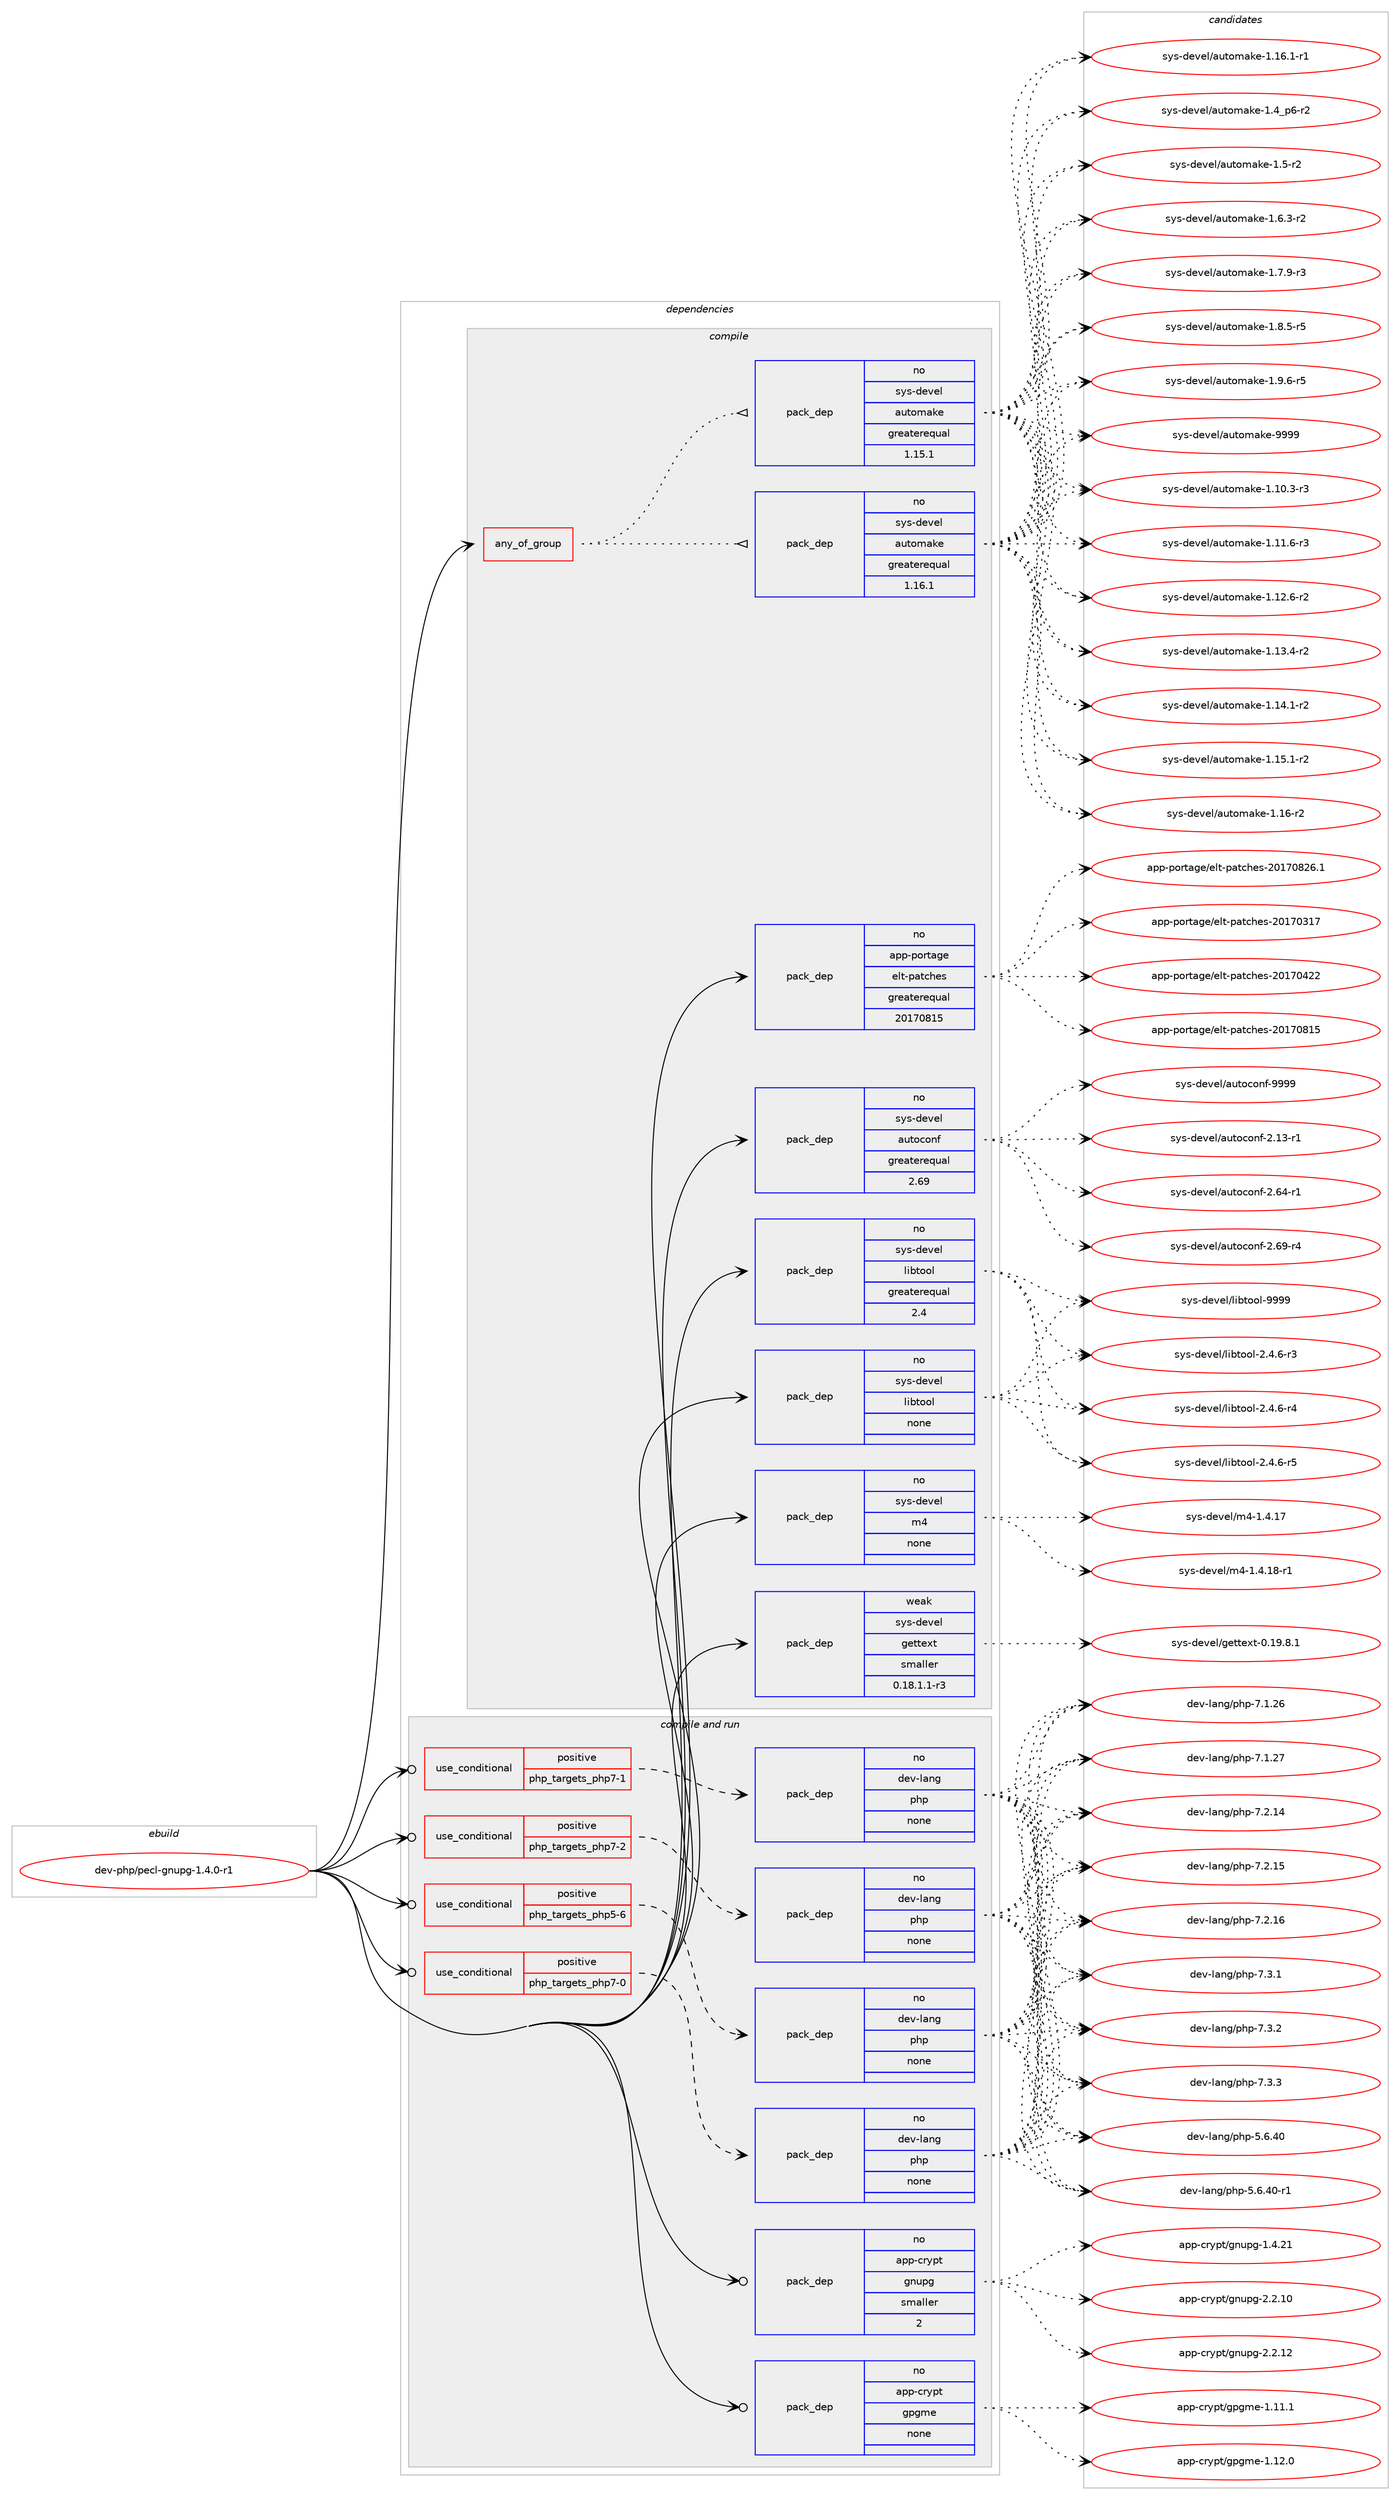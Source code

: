 digraph prolog {

# *************
# Graph options
# *************

newrank=true;
concentrate=true;
compound=true;
graph [rankdir=LR,fontname=Helvetica,fontsize=10,ranksep=1.5];#, ranksep=2.5, nodesep=0.2];
edge  [arrowhead=vee];
node  [fontname=Helvetica,fontsize=10];

# **********
# The ebuild
# **********

subgraph cluster_leftcol {
color=gray;
rank=same;
label=<<i>ebuild</i>>;
id [label="dev-php/pecl-gnupg-1.4.0-r1", color=red, width=4, href="../dev-php/pecl-gnupg-1.4.0-r1.svg"];
}

# ****************
# The dependencies
# ****************

subgraph cluster_midcol {
color=gray;
label=<<i>dependencies</i>>;
subgraph cluster_compile {
fillcolor="#eeeeee";
style=filled;
label=<<i>compile</i>>;
subgraph any22549 {
dependency1393743 [label=<<TABLE BORDER="0" CELLBORDER="1" CELLSPACING="0" CELLPADDING="4"><TR><TD CELLPADDING="10">any_of_group</TD></TR></TABLE>>, shape=none, color=red];subgraph pack1001124 {
dependency1393744 [label=<<TABLE BORDER="0" CELLBORDER="1" CELLSPACING="0" CELLPADDING="4" WIDTH="220"><TR><TD ROWSPAN="6" CELLPADDING="30">pack_dep</TD></TR><TR><TD WIDTH="110">no</TD></TR><TR><TD>sys-devel</TD></TR><TR><TD>automake</TD></TR><TR><TD>greaterequal</TD></TR><TR><TD>1.16.1</TD></TR></TABLE>>, shape=none, color=blue];
}
dependency1393743:e -> dependency1393744:w [weight=20,style="dotted",arrowhead="oinv"];
subgraph pack1001125 {
dependency1393745 [label=<<TABLE BORDER="0" CELLBORDER="1" CELLSPACING="0" CELLPADDING="4" WIDTH="220"><TR><TD ROWSPAN="6" CELLPADDING="30">pack_dep</TD></TR><TR><TD WIDTH="110">no</TD></TR><TR><TD>sys-devel</TD></TR><TR><TD>automake</TD></TR><TR><TD>greaterequal</TD></TR><TR><TD>1.15.1</TD></TR></TABLE>>, shape=none, color=blue];
}
dependency1393743:e -> dependency1393745:w [weight=20,style="dotted",arrowhead="oinv"];
}
id:e -> dependency1393743:w [weight=20,style="solid",arrowhead="vee"];
subgraph pack1001126 {
dependency1393746 [label=<<TABLE BORDER="0" CELLBORDER="1" CELLSPACING="0" CELLPADDING="4" WIDTH="220"><TR><TD ROWSPAN="6" CELLPADDING="30">pack_dep</TD></TR><TR><TD WIDTH="110">no</TD></TR><TR><TD>app-portage</TD></TR><TR><TD>elt-patches</TD></TR><TR><TD>greaterequal</TD></TR><TR><TD>20170815</TD></TR></TABLE>>, shape=none, color=blue];
}
id:e -> dependency1393746:w [weight=20,style="solid",arrowhead="vee"];
subgraph pack1001127 {
dependency1393747 [label=<<TABLE BORDER="0" CELLBORDER="1" CELLSPACING="0" CELLPADDING="4" WIDTH="220"><TR><TD ROWSPAN="6" CELLPADDING="30">pack_dep</TD></TR><TR><TD WIDTH="110">no</TD></TR><TR><TD>sys-devel</TD></TR><TR><TD>autoconf</TD></TR><TR><TD>greaterequal</TD></TR><TR><TD>2.69</TD></TR></TABLE>>, shape=none, color=blue];
}
id:e -> dependency1393747:w [weight=20,style="solid",arrowhead="vee"];
subgraph pack1001128 {
dependency1393748 [label=<<TABLE BORDER="0" CELLBORDER="1" CELLSPACING="0" CELLPADDING="4" WIDTH="220"><TR><TD ROWSPAN="6" CELLPADDING="30">pack_dep</TD></TR><TR><TD WIDTH="110">no</TD></TR><TR><TD>sys-devel</TD></TR><TR><TD>libtool</TD></TR><TR><TD>greaterequal</TD></TR><TR><TD>2.4</TD></TR></TABLE>>, shape=none, color=blue];
}
id:e -> dependency1393748:w [weight=20,style="solid",arrowhead="vee"];
subgraph pack1001129 {
dependency1393749 [label=<<TABLE BORDER="0" CELLBORDER="1" CELLSPACING="0" CELLPADDING="4" WIDTH="220"><TR><TD ROWSPAN="6" CELLPADDING="30">pack_dep</TD></TR><TR><TD WIDTH="110">no</TD></TR><TR><TD>sys-devel</TD></TR><TR><TD>libtool</TD></TR><TR><TD>none</TD></TR><TR><TD></TD></TR></TABLE>>, shape=none, color=blue];
}
id:e -> dependency1393749:w [weight=20,style="solid",arrowhead="vee"];
subgraph pack1001130 {
dependency1393750 [label=<<TABLE BORDER="0" CELLBORDER="1" CELLSPACING="0" CELLPADDING="4" WIDTH="220"><TR><TD ROWSPAN="6" CELLPADDING="30">pack_dep</TD></TR><TR><TD WIDTH="110">no</TD></TR><TR><TD>sys-devel</TD></TR><TR><TD>m4</TD></TR><TR><TD>none</TD></TR><TR><TD></TD></TR></TABLE>>, shape=none, color=blue];
}
id:e -> dependency1393750:w [weight=20,style="solid",arrowhead="vee"];
subgraph pack1001131 {
dependency1393751 [label=<<TABLE BORDER="0" CELLBORDER="1" CELLSPACING="0" CELLPADDING="4" WIDTH="220"><TR><TD ROWSPAN="6" CELLPADDING="30">pack_dep</TD></TR><TR><TD WIDTH="110">weak</TD></TR><TR><TD>sys-devel</TD></TR><TR><TD>gettext</TD></TR><TR><TD>smaller</TD></TR><TR><TD>0.18.1.1-r3</TD></TR></TABLE>>, shape=none, color=blue];
}
id:e -> dependency1393751:w [weight=20,style="solid",arrowhead="vee"];
}
subgraph cluster_compileandrun {
fillcolor="#eeeeee";
style=filled;
label=<<i>compile and run</i>>;
subgraph cond369505 {
dependency1393752 [label=<<TABLE BORDER="0" CELLBORDER="1" CELLSPACING="0" CELLPADDING="4"><TR><TD ROWSPAN="3" CELLPADDING="10">use_conditional</TD></TR><TR><TD>positive</TD></TR><TR><TD>php_targets_php5-6</TD></TR></TABLE>>, shape=none, color=red];
subgraph pack1001132 {
dependency1393753 [label=<<TABLE BORDER="0" CELLBORDER="1" CELLSPACING="0" CELLPADDING="4" WIDTH="220"><TR><TD ROWSPAN="6" CELLPADDING="30">pack_dep</TD></TR><TR><TD WIDTH="110">no</TD></TR><TR><TD>dev-lang</TD></TR><TR><TD>php</TD></TR><TR><TD>none</TD></TR><TR><TD></TD></TR></TABLE>>, shape=none, color=blue];
}
dependency1393752:e -> dependency1393753:w [weight=20,style="dashed",arrowhead="vee"];
}
id:e -> dependency1393752:w [weight=20,style="solid",arrowhead="odotvee"];
subgraph cond369506 {
dependency1393754 [label=<<TABLE BORDER="0" CELLBORDER="1" CELLSPACING="0" CELLPADDING="4"><TR><TD ROWSPAN="3" CELLPADDING="10">use_conditional</TD></TR><TR><TD>positive</TD></TR><TR><TD>php_targets_php7-0</TD></TR></TABLE>>, shape=none, color=red];
subgraph pack1001133 {
dependency1393755 [label=<<TABLE BORDER="0" CELLBORDER="1" CELLSPACING="0" CELLPADDING="4" WIDTH="220"><TR><TD ROWSPAN="6" CELLPADDING="30">pack_dep</TD></TR><TR><TD WIDTH="110">no</TD></TR><TR><TD>dev-lang</TD></TR><TR><TD>php</TD></TR><TR><TD>none</TD></TR><TR><TD></TD></TR></TABLE>>, shape=none, color=blue];
}
dependency1393754:e -> dependency1393755:w [weight=20,style="dashed",arrowhead="vee"];
}
id:e -> dependency1393754:w [weight=20,style="solid",arrowhead="odotvee"];
subgraph cond369507 {
dependency1393756 [label=<<TABLE BORDER="0" CELLBORDER="1" CELLSPACING="0" CELLPADDING="4"><TR><TD ROWSPAN="3" CELLPADDING="10">use_conditional</TD></TR><TR><TD>positive</TD></TR><TR><TD>php_targets_php7-1</TD></TR></TABLE>>, shape=none, color=red];
subgraph pack1001134 {
dependency1393757 [label=<<TABLE BORDER="0" CELLBORDER="1" CELLSPACING="0" CELLPADDING="4" WIDTH="220"><TR><TD ROWSPAN="6" CELLPADDING="30">pack_dep</TD></TR><TR><TD WIDTH="110">no</TD></TR><TR><TD>dev-lang</TD></TR><TR><TD>php</TD></TR><TR><TD>none</TD></TR><TR><TD></TD></TR></TABLE>>, shape=none, color=blue];
}
dependency1393756:e -> dependency1393757:w [weight=20,style="dashed",arrowhead="vee"];
}
id:e -> dependency1393756:w [weight=20,style="solid",arrowhead="odotvee"];
subgraph cond369508 {
dependency1393758 [label=<<TABLE BORDER="0" CELLBORDER="1" CELLSPACING="0" CELLPADDING="4"><TR><TD ROWSPAN="3" CELLPADDING="10">use_conditional</TD></TR><TR><TD>positive</TD></TR><TR><TD>php_targets_php7-2</TD></TR></TABLE>>, shape=none, color=red];
subgraph pack1001135 {
dependency1393759 [label=<<TABLE BORDER="0" CELLBORDER="1" CELLSPACING="0" CELLPADDING="4" WIDTH="220"><TR><TD ROWSPAN="6" CELLPADDING="30">pack_dep</TD></TR><TR><TD WIDTH="110">no</TD></TR><TR><TD>dev-lang</TD></TR><TR><TD>php</TD></TR><TR><TD>none</TD></TR><TR><TD></TD></TR></TABLE>>, shape=none, color=blue];
}
dependency1393758:e -> dependency1393759:w [weight=20,style="dashed",arrowhead="vee"];
}
id:e -> dependency1393758:w [weight=20,style="solid",arrowhead="odotvee"];
subgraph pack1001136 {
dependency1393760 [label=<<TABLE BORDER="0" CELLBORDER="1" CELLSPACING="0" CELLPADDING="4" WIDTH="220"><TR><TD ROWSPAN="6" CELLPADDING="30">pack_dep</TD></TR><TR><TD WIDTH="110">no</TD></TR><TR><TD>app-crypt</TD></TR><TR><TD>gnupg</TD></TR><TR><TD>smaller</TD></TR><TR><TD>2</TD></TR></TABLE>>, shape=none, color=blue];
}
id:e -> dependency1393760:w [weight=20,style="solid",arrowhead="odotvee"];
subgraph pack1001137 {
dependency1393761 [label=<<TABLE BORDER="0" CELLBORDER="1" CELLSPACING="0" CELLPADDING="4" WIDTH="220"><TR><TD ROWSPAN="6" CELLPADDING="30">pack_dep</TD></TR><TR><TD WIDTH="110">no</TD></TR><TR><TD>app-crypt</TD></TR><TR><TD>gpgme</TD></TR><TR><TD>none</TD></TR><TR><TD></TD></TR></TABLE>>, shape=none, color=blue];
}
id:e -> dependency1393761:w [weight=20,style="solid",arrowhead="odotvee"];
}
subgraph cluster_run {
fillcolor="#eeeeee";
style=filled;
label=<<i>run</i>>;
}
}

# **************
# The candidates
# **************

subgraph cluster_choices {
rank=same;
color=gray;
label=<<i>candidates</i>>;

subgraph choice1001124 {
color=black;
nodesep=1;
choice11512111545100101118101108479711711611110997107101454946494846514511451 [label="sys-devel/automake-1.10.3-r3", color=red, width=4,href="../sys-devel/automake-1.10.3-r3.svg"];
choice11512111545100101118101108479711711611110997107101454946494946544511451 [label="sys-devel/automake-1.11.6-r3", color=red, width=4,href="../sys-devel/automake-1.11.6-r3.svg"];
choice11512111545100101118101108479711711611110997107101454946495046544511450 [label="sys-devel/automake-1.12.6-r2", color=red, width=4,href="../sys-devel/automake-1.12.6-r2.svg"];
choice11512111545100101118101108479711711611110997107101454946495146524511450 [label="sys-devel/automake-1.13.4-r2", color=red, width=4,href="../sys-devel/automake-1.13.4-r2.svg"];
choice11512111545100101118101108479711711611110997107101454946495246494511450 [label="sys-devel/automake-1.14.1-r2", color=red, width=4,href="../sys-devel/automake-1.14.1-r2.svg"];
choice11512111545100101118101108479711711611110997107101454946495346494511450 [label="sys-devel/automake-1.15.1-r2", color=red, width=4,href="../sys-devel/automake-1.15.1-r2.svg"];
choice1151211154510010111810110847971171161111099710710145494649544511450 [label="sys-devel/automake-1.16-r2", color=red, width=4,href="../sys-devel/automake-1.16-r2.svg"];
choice11512111545100101118101108479711711611110997107101454946495446494511449 [label="sys-devel/automake-1.16.1-r1", color=red, width=4,href="../sys-devel/automake-1.16.1-r1.svg"];
choice115121115451001011181011084797117116111109971071014549465295112544511450 [label="sys-devel/automake-1.4_p6-r2", color=red, width=4,href="../sys-devel/automake-1.4_p6-r2.svg"];
choice11512111545100101118101108479711711611110997107101454946534511450 [label="sys-devel/automake-1.5-r2", color=red, width=4,href="../sys-devel/automake-1.5-r2.svg"];
choice115121115451001011181011084797117116111109971071014549465446514511450 [label="sys-devel/automake-1.6.3-r2", color=red, width=4,href="../sys-devel/automake-1.6.3-r2.svg"];
choice115121115451001011181011084797117116111109971071014549465546574511451 [label="sys-devel/automake-1.7.9-r3", color=red, width=4,href="../sys-devel/automake-1.7.9-r3.svg"];
choice115121115451001011181011084797117116111109971071014549465646534511453 [label="sys-devel/automake-1.8.5-r5", color=red, width=4,href="../sys-devel/automake-1.8.5-r5.svg"];
choice115121115451001011181011084797117116111109971071014549465746544511453 [label="sys-devel/automake-1.9.6-r5", color=red, width=4,href="../sys-devel/automake-1.9.6-r5.svg"];
choice115121115451001011181011084797117116111109971071014557575757 [label="sys-devel/automake-9999", color=red, width=4,href="../sys-devel/automake-9999.svg"];
dependency1393744:e -> choice11512111545100101118101108479711711611110997107101454946494846514511451:w [style=dotted,weight="100"];
dependency1393744:e -> choice11512111545100101118101108479711711611110997107101454946494946544511451:w [style=dotted,weight="100"];
dependency1393744:e -> choice11512111545100101118101108479711711611110997107101454946495046544511450:w [style=dotted,weight="100"];
dependency1393744:e -> choice11512111545100101118101108479711711611110997107101454946495146524511450:w [style=dotted,weight="100"];
dependency1393744:e -> choice11512111545100101118101108479711711611110997107101454946495246494511450:w [style=dotted,weight="100"];
dependency1393744:e -> choice11512111545100101118101108479711711611110997107101454946495346494511450:w [style=dotted,weight="100"];
dependency1393744:e -> choice1151211154510010111810110847971171161111099710710145494649544511450:w [style=dotted,weight="100"];
dependency1393744:e -> choice11512111545100101118101108479711711611110997107101454946495446494511449:w [style=dotted,weight="100"];
dependency1393744:e -> choice115121115451001011181011084797117116111109971071014549465295112544511450:w [style=dotted,weight="100"];
dependency1393744:e -> choice11512111545100101118101108479711711611110997107101454946534511450:w [style=dotted,weight="100"];
dependency1393744:e -> choice115121115451001011181011084797117116111109971071014549465446514511450:w [style=dotted,weight="100"];
dependency1393744:e -> choice115121115451001011181011084797117116111109971071014549465546574511451:w [style=dotted,weight="100"];
dependency1393744:e -> choice115121115451001011181011084797117116111109971071014549465646534511453:w [style=dotted,weight="100"];
dependency1393744:e -> choice115121115451001011181011084797117116111109971071014549465746544511453:w [style=dotted,weight="100"];
dependency1393744:e -> choice115121115451001011181011084797117116111109971071014557575757:w [style=dotted,weight="100"];
}
subgraph choice1001125 {
color=black;
nodesep=1;
choice11512111545100101118101108479711711611110997107101454946494846514511451 [label="sys-devel/automake-1.10.3-r3", color=red, width=4,href="../sys-devel/automake-1.10.3-r3.svg"];
choice11512111545100101118101108479711711611110997107101454946494946544511451 [label="sys-devel/automake-1.11.6-r3", color=red, width=4,href="../sys-devel/automake-1.11.6-r3.svg"];
choice11512111545100101118101108479711711611110997107101454946495046544511450 [label="sys-devel/automake-1.12.6-r2", color=red, width=4,href="../sys-devel/automake-1.12.6-r2.svg"];
choice11512111545100101118101108479711711611110997107101454946495146524511450 [label="sys-devel/automake-1.13.4-r2", color=red, width=4,href="../sys-devel/automake-1.13.4-r2.svg"];
choice11512111545100101118101108479711711611110997107101454946495246494511450 [label="sys-devel/automake-1.14.1-r2", color=red, width=4,href="../sys-devel/automake-1.14.1-r2.svg"];
choice11512111545100101118101108479711711611110997107101454946495346494511450 [label="sys-devel/automake-1.15.1-r2", color=red, width=4,href="../sys-devel/automake-1.15.1-r2.svg"];
choice1151211154510010111810110847971171161111099710710145494649544511450 [label="sys-devel/automake-1.16-r2", color=red, width=4,href="../sys-devel/automake-1.16-r2.svg"];
choice11512111545100101118101108479711711611110997107101454946495446494511449 [label="sys-devel/automake-1.16.1-r1", color=red, width=4,href="../sys-devel/automake-1.16.1-r1.svg"];
choice115121115451001011181011084797117116111109971071014549465295112544511450 [label="sys-devel/automake-1.4_p6-r2", color=red, width=4,href="../sys-devel/automake-1.4_p6-r2.svg"];
choice11512111545100101118101108479711711611110997107101454946534511450 [label="sys-devel/automake-1.5-r2", color=red, width=4,href="../sys-devel/automake-1.5-r2.svg"];
choice115121115451001011181011084797117116111109971071014549465446514511450 [label="sys-devel/automake-1.6.3-r2", color=red, width=4,href="../sys-devel/automake-1.6.3-r2.svg"];
choice115121115451001011181011084797117116111109971071014549465546574511451 [label="sys-devel/automake-1.7.9-r3", color=red, width=4,href="../sys-devel/automake-1.7.9-r3.svg"];
choice115121115451001011181011084797117116111109971071014549465646534511453 [label="sys-devel/automake-1.8.5-r5", color=red, width=4,href="../sys-devel/automake-1.8.5-r5.svg"];
choice115121115451001011181011084797117116111109971071014549465746544511453 [label="sys-devel/automake-1.9.6-r5", color=red, width=4,href="../sys-devel/automake-1.9.6-r5.svg"];
choice115121115451001011181011084797117116111109971071014557575757 [label="sys-devel/automake-9999", color=red, width=4,href="../sys-devel/automake-9999.svg"];
dependency1393745:e -> choice11512111545100101118101108479711711611110997107101454946494846514511451:w [style=dotted,weight="100"];
dependency1393745:e -> choice11512111545100101118101108479711711611110997107101454946494946544511451:w [style=dotted,weight="100"];
dependency1393745:e -> choice11512111545100101118101108479711711611110997107101454946495046544511450:w [style=dotted,weight="100"];
dependency1393745:e -> choice11512111545100101118101108479711711611110997107101454946495146524511450:w [style=dotted,weight="100"];
dependency1393745:e -> choice11512111545100101118101108479711711611110997107101454946495246494511450:w [style=dotted,weight="100"];
dependency1393745:e -> choice11512111545100101118101108479711711611110997107101454946495346494511450:w [style=dotted,weight="100"];
dependency1393745:e -> choice1151211154510010111810110847971171161111099710710145494649544511450:w [style=dotted,weight="100"];
dependency1393745:e -> choice11512111545100101118101108479711711611110997107101454946495446494511449:w [style=dotted,weight="100"];
dependency1393745:e -> choice115121115451001011181011084797117116111109971071014549465295112544511450:w [style=dotted,weight="100"];
dependency1393745:e -> choice11512111545100101118101108479711711611110997107101454946534511450:w [style=dotted,weight="100"];
dependency1393745:e -> choice115121115451001011181011084797117116111109971071014549465446514511450:w [style=dotted,weight="100"];
dependency1393745:e -> choice115121115451001011181011084797117116111109971071014549465546574511451:w [style=dotted,weight="100"];
dependency1393745:e -> choice115121115451001011181011084797117116111109971071014549465646534511453:w [style=dotted,weight="100"];
dependency1393745:e -> choice115121115451001011181011084797117116111109971071014549465746544511453:w [style=dotted,weight="100"];
dependency1393745:e -> choice115121115451001011181011084797117116111109971071014557575757:w [style=dotted,weight="100"];
}
subgraph choice1001126 {
color=black;
nodesep=1;
choice97112112451121111141169710310147101108116451129711699104101115455048495548514955 [label="app-portage/elt-patches-20170317", color=red, width=4,href="../app-portage/elt-patches-20170317.svg"];
choice97112112451121111141169710310147101108116451129711699104101115455048495548525050 [label="app-portage/elt-patches-20170422", color=red, width=4,href="../app-portage/elt-patches-20170422.svg"];
choice97112112451121111141169710310147101108116451129711699104101115455048495548564953 [label="app-portage/elt-patches-20170815", color=red, width=4,href="../app-portage/elt-patches-20170815.svg"];
choice971121124511211111411697103101471011081164511297116991041011154550484955485650544649 [label="app-portage/elt-patches-20170826.1", color=red, width=4,href="../app-portage/elt-patches-20170826.1.svg"];
dependency1393746:e -> choice97112112451121111141169710310147101108116451129711699104101115455048495548514955:w [style=dotted,weight="100"];
dependency1393746:e -> choice97112112451121111141169710310147101108116451129711699104101115455048495548525050:w [style=dotted,weight="100"];
dependency1393746:e -> choice97112112451121111141169710310147101108116451129711699104101115455048495548564953:w [style=dotted,weight="100"];
dependency1393746:e -> choice971121124511211111411697103101471011081164511297116991041011154550484955485650544649:w [style=dotted,weight="100"];
}
subgraph choice1001127 {
color=black;
nodesep=1;
choice1151211154510010111810110847971171161119911111010245504649514511449 [label="sys-devel/autoconf-2.13-r1", color=red, width=4,href="../sys-devel/autoconf-2.13-r1.svg"];
choice1151211154510010111810110847971171161119911111010245504654524511449 [label="sys-devel/autoconf-2.64-r1", color=red, width=4,href="../sys-devel/autoconf-2.64-r1.svg"];
choice1151211154510010111810110847971171161119911111010245504654574511452 [label="sys-devel/autoconf-2.69-r4", color=red, width=4,href="../sys-devel/autoconf-2.69-r4.svg"];
choice115121115451001011181011084797117116111991111101024557575757 [label="sys-devel/autoconf-9999", color=red, width=4,href="../sys-devel/autoconf-9999.svg"];
dependency1393747:e -> choice1151211154510010111810110847971171161119911111010245504649514511449:w [style=dotted,weight="100"];
dependency1393747:e -> choice1151211154510010111810110847971171161119911111010245504654524511449:w [style=dotted,weight="100"];
dependency1393747:e -> choice1151211154510010111810110847971171161119911111010245504654574511452:w [style=dotted,weight="100"];
dependency1393747:e -> choice115121115451001011181011084797117116111991111101024557575757:w [style=dotted,weight="100"];
}
subgraph choice1001128 {
color=black;
nodesep=1;
choice1151211154510010111810110847108105981161111111084550465246544511451 [label="sys-devel/libtool-2.4.6-r3", color=red, width=4,href="../sys-devel/libtool-2.4.6-r3.svg"];
choice1151211154510010111810110847108105981161111111084550465246544511452 [label="sys-devel/libtool-2.4.6-r4", color=red, width=4,href="../sys-devel/libtool-2.4.6-r4.svg"];
choice1151211154510010111810110847108105981161111111084550465246544511453 [label="sys-devel/libtool-2.4.6-r5", color=red, width=4,href="../sys-devel/libtool-2.4.6-r5.svg"];
choice1151211154510010111810110847108105981161111111084557575757 [label="sys-devel/libtool-9999", color=red, width=4,href="../sys-devel/libtool-9999.svg"];
dependency1393748:e -> choice1151211154510010111810110847108105981161111111084550465246544511451:w [style=dotted,weight="100"];
dependency1393748:e -> choice1151211154510010111810110847108105981161111111084550465246544511452:w [style=dotted,weight="100"];
dependency1393748:e -> choice1151211154510010111810110847108105981161111111084550465246544511453:w [style=dotted,weight="100"];
dependency1393748:e -> choice1151211154510010111810110847108105981161111111084557575757:w [style=dotted,weight="100"];
}
subgraph choice1001129 {
color=black;
nodesep=1;
choice1151211154510010111810110847108105981161111111084550465246544511451 [label="sys-devel/libtool-2.4.6-r3", color=red, width=4,href="../sys-devel/libtool-2.4.6-r3.svg"];
choice1151211154510010111810110847108105981161111111084550465246544511452 [label="sys-devel/libtool-2.4.6-r4", color=red, width=4,href="../sys-devel/libtool-2.4.6-r4.svg"];
choice1151211154510010111810110847108105981161111111084550465246544511453 [label="sys-devel/libtool-2.4.6-r5", color=red, width=4,href="../sys-devel/libtool-2.4.6-r5.svg"];
choice1151211154510010111810110847108105981161111111084557575757 [label="sys-devel/libtool-9999", color=red, width=4,href="../sys-devel/libtool-9999.svg"];
dependency1393749:e -> choice1151211154510010111810110847108105981161111111084550465246544511451:w [style=dotted,weight="100"];
dependency1393749:e -> choice1151211154510010111810110847108105981161111111084550465246544511452:w [style=dotted,weight="100"];
dependency1393749:e -> choice1151211154510010111810110847108105981161111111084550465246544511453:w [style=dotted,weight="100"];
dependency1393749:e -> choice1151211154510010111810110847108105981161111111084557575757:w [style=dotted,weight="100"];
}
subgraph choice1001130 {
color=black;
nodesep=1;
choice11512111545100101118101108471095245494652464955 [label="sys-devel/m4-1.4.17", color=red, width=4,href="../sys-devel/m4-1.4.17.svg"];
choice115121115451001011181011084710952454946524649564511449 [label="sys-devel/m4-1.4.18-r1", color=red, width=4,href="../sys-devel/m4-1.4.18-r1.svg"];
dependency1393750:e -> choice11512111545100101118101108471095245494652464955:w [style=dotted,weight="100"];
dependency1393750:e -> choice115121115451001011181011084710952454946524649564511449:w [style=dotted,weight="100"];
}
subgraph choice1001131 {
color=black;
nodesep=1;
choice1151211154510010111810110847103101116116101120116454846495746564649 [label="sys-devel/gettext-0.19.8.1", color=red, width=4,href="../sys-devel/gettext-0.19.8.1.svg"];
dependency1393751:e -> choice1151211154510010111810110847103101116116101120116454846495746564649:w [style=dotted,weight="100"];
}
subgraph choice1001132 {
color=black;
nodesep=1;
choice10010111845108971101034711210411245534654465248 [label="dev-lang/php-5.6.40", color=red, width=4,href="../dev-lang/php-5.6.40.svg"];
choice100101118451089711010347112104112455346544652484511449 [label="dev-lang/php-5.6.40-r1", color=red, width=4,href="../dev-lang/php-5.6.40-r1.svg"];
choice10010111845108971101034711210411245554649465054 [label="dev-lang/php-7.1.26", color=red, width=4,href="../dev-lang/php-7.1.26.svg"];
choice10010111845108971101034711210411245554649465055 [label="dev-lang/php-7.1.27", color=red, width=4,href="../dev-lang/php-7.1.27.svg"];
choice10010111845108971101034711210411245554650464952 [label="dev-lang/php-7.2.14", color=red, width=4,href="../dev-lang/php-7.2.14.svg"];
choice10010111845108971101034711210411245554650464953 [label="dev-lang/php-7.2.15", color=red, width=4,href="../dev-lang/php-7.2.15.svg"];
choice10010111845108971101034711210411245554650464954 [label="dev-lang/php-7.2.16", color=red, width=4,href="../dev-lang/php-7.2.16.svg"];
choice100101118451089711010347112104112455546514649 [label="dev-lang/php-7.3.1", color=red, width=4,href="../dev-lang/php-7.3.1.svg"];
choice100101118451089711010347112104112455546514650 [label="dev-lang/php-7.3.2", color=red, width=4,href="../dev-lang/php-7.3.2.svg"];
choice100101118451089711010347112104112455546514651 [label="dev-lang/php-7.3.3", color=red, width=4,href="../dev-lang/php-7.3.3.svg"];
dependency1393753:e -> choice10010111845108971101034711210411245534654465248:w [style=dotted,weight="100"];
dependency1393753:e -> choice100101118451089711010347112104112455346544652484511449:w [style=dotted,weight="100"];
dependency1393753:e -> choice10010111845108971101034711210411245554649465054:w [style=dotted,weight="100"];
dependency1393753:e -> choice10010111845108971101034711210411245554649465055:w [style=dotted,weight="100"];
dependency1393753:e -> choice10010111845108971101034711210411245554650464952:w [style=dotted,weight="100"];
dependency1393753:e -> choice10010111845108971101034711210411245554650464953:w [style=dotted,weight="100"];
dependency1393753:e -> choice10010111845108971101034711210411245554650464954:w [style=dotted,weight="100"];
dependency1393753:e -> choice100101118451089711010347112104112455546514649:w [style=dotted,weight="100"];
dependency1393753:e -> choice100101118451089711010347112104112455546514650:w [style=dotted,weight="100"];
dependency1393753:e -> choice100101118451089711010347112104112455546514651:w [style=dotted,weight="100"];
}
subgraph choice1001133 {
color=black;
nodesep=1;
choice10010111845108971101034711210411245534654465248 [label="dev-lang/php-5.6.40", color=red, width=4,href="../dev-lang/php-5.6.40.svg"];
choice100101118451089711010347112104112455346544652484511449 [label="dev-lang/php-5.6.40-r1", color=red, width=4,href="../dev-lang/php-5.6.40-r1.svg"];
choice10010111845108971101034711210411245554649465054 [label="dev-lang/php-7.1.26", color=red, width=4,href="../dev-lang/php-7.1.26.svg"];
choice10010111845108971101034711210411245554649465055 [label="dev-lang/php-7.1.27", color=red, width=4,href="../dev-lang/php-7.1.27.svg"];
choice10010111845108971101034711210411245554650464952 [label="dev-lang/php-7.2.14", color=red, width=4,href="../dev-lang/php-7.2.14.svg"];
choice10010111845108971101034711210411245554650464953 [label="dev-lang/php-7.2.15", color=red, width=4,href="../dev-lang/php-7.2.15.svg"];
choice10010111845108971101034711210411245554650464954 [label="dev-lang/php-7.2.16", color=red, width=4,href="../dev-lang/php-7.2.16.svg"];
choice100101118451089711010347112104112455546514649 [label="dev-lang/php-7.3.1", color=red, width=4,href="../dev-lang/php-7.3.1.svg"];
choice100101118451089711010347112104112455546514650 [label="dev-lang/php-7.3.2", color=red, width=4,href="../dev-lang/php-7.3.2.svg"];
choice100101118451089711010347112104112455546514651 [label="dev-lang/php-7.3.3", color=red, width=4,href="../dev-lang/php-7.3.3.svg"];
dependency1393755:e -> choice10010111845108971101034711210411245534654465248:w [style=dotted,weight="100"];
dependency1393755:e -> choice100101118451089711010347112104112455346544652484511449:w [style=dotted,weight="100"];
dependency1393755:e -> choice10010111845108971101034711210411245554649465054:w [style=dotted,weight="100"];
dependency1393755:e -> choice10010111845108971101034711210411245554649465055:w [style=dotted,weight="100"];
dependency1393755:e -> choice10010111845108971101034711210411245554650464952:w [style=dotted,weight="100"];
dependency1393755:e -> choice10010111845108971101034711210411245554650464953:w [style=dotted,weight="100"];
dependency1393755:e -> choice10010111845108971101034711210411245554650464954:w [style=dotted,weight="100"];
dependency1393755:e -> choice100101118451089711010347112104112455546514649:w [style=dotted,weight="100"];
dependency1393755:e -> choice100101118451089711010347112104112455546514650:w [style=dotted,weight="100"];
dependency1393755:e -> choice100101118451089711010347112104112455546514651:w [style=dotted,weight="100"];
}
subgraph choice1001134 {
color=black;
nodesep=1;
choice10010111845108971101034711210411245534654465248 [label="dev-lang/php-5.6.40", color=red, width=4,href="../dev-lang/php-5.6.40.svg"];
choice100101118451089711010347112104112455346544652484511449 [label="dev-lang/php-5.6.40-r1", color=red, width=4,href="../dev-lang/php-5.6.40-r1.svg"];
choice10010111845108971101034711210411245554649465054 [label="dev-lang/php-7.1.26", color=red, width=4,href="../dev-lang/php-7.1.26.svg"];
choice10010111845108971101034711210411245554649465055 [label="dev-lang/php-7.1.27", color=red, width=4,href="../dev-lang/php-7.1.27.svg"];
choice10010111845108971101034711210411245554650464952 [label="dev-lang/php-7.2.14", color=red, width=4,href="../dev-lang/php-7.2.14.svg"];
choice10010111845108971101034711210411245554650464953 [label="dev-lang/php-7.2.15", color=red, width=4,href="../dev-lang/php-7.2.15.svg"];
choice10010111845108971101034711210411245554650464954 [label="dev-lang/php-7.2.16", color=red, width=4,href="../dev-lang/php-7.2.16.svg"];
choice100101118451089711010347112104112455546514649 [label="dev-lang/php-7.3.1", color=red, width=4,href="../dev-lang/php-7.3.1.svg"];
choice100101118451089711010347112104112455546514650 [label="dev-lang/php-7.3.2", color=red, width=4,href="../dev-lang/php-7.3.2.svg"];
choice100101118451089711010347112104112455546514651 [label="dev-lang/php-7.3.3", color=red, width=4,href="../dev-lang/php-7.3.3.svg"];
dependency1393757:e -> choice10010111845108971101034711210411245534654465248:w [style=dotted,weight="100"];
dependency1393757:e -> choice100101118451089711010347112104112455346544652484511449:w [style=dotted,weight="100"];
dependency1393757:e -> choice10010111845108971101034711210411245554649465054:w [style=dotted,weight="100"];
dependency1393757:e -> choice10010111845108971101034711210411245554649465055:w [style=dotted,weight="100"];
dependency1393757:e -> choice10010111845108971101034711210411245554650464952:w [style=dotted,weight="100"];
dependency1393757:e -> choice10010111845108971101034711210411245554650464953:w [style=dotted,weight="100"];
dependency1393757:e -> choice10010111845108971101034711210411245554650464954:w [style=dotted,weight="100"];
dependency1393757:e -> choice100101118451089711010347112104112455546514649:w [style=dotted,weight="100"];
dependency1393757:e -> choice100101118451089711010347112104112455546514650:w [style=dotted,weight="100"];
dependency1393757:e -> choice100101118451089711010347112104112455546514651:w [style=dotted,weight="100"];
}
subgraph choice1001135 {
color=black;
nodesep=1;
choice10010111845108971101034711210411245534654465248 [label="dev-lang/php-5.6.40", color=red, width=4,href="../dev-lang/php-5.6.40.svg"];
choice100101118451089711010347112104112455346544652484511449 [label="dev-lang/php-5.6.40-r1", color=red, width=4,href="../dev-lang/php-5.6.40-r1.svg"];
choice10010111845108971101034711210411245554649465054 [label="dev-lang/php-7.1.26", color=red, width=4,href="../dev-lang/php-7.1.26.svg"];
choice10010111845108971101034711210411245554649465055 [label="dev-lang/php-7.1.27", color=red, width=4,href="../dev-lang/php-7.1.27.svg"];
choice10010111845108971101034711210411245554650464952 [label="dev-lang/php-7.2.14", color=red, width=4,href="../dev-lang/php-7.2.14.svg"];
choice10010111845108971101034711210411245554650464953 [label="dev-lang/php-7.2.15", color=red, width=4,href="../dev-lang/php-7.2.15.svg"];
choice10010111845108971101034711210411245554650464954 [label="dev-lang/php-7.2.16", color=red, width=4,href="../dev-lang/php-7.2.16.svg"];
choice100101118451089711010347112104112455546514649 [label="dev-lang/php-7.3.1", color=red, width=4,href="../dev-lang/php-7.3.1.svg"];
choice100101118451089711010347112104112455546514650 [label="dev-lang/php-7.3.2", color=red, width=4,href="../dev-lang/php-7.3.2.svg"];
choice100101118451089711010347112104112455546514651 [label="dev-lang/php-7.3.3", color=red, width=4,href="../dev-lang/php-7.3.3.svg"];
dependency1393759:e -> choice10010111845108971101034711210411245534654465248:w [style=dotted,weight="100"];
dependency1393759:e -> choice100101118451089711010347112104112455346544652484511449:w [style=dotted,weight="100"];
dependency1393759:e -> choice10010111845108971101034711210411245554649465054:w [style=dotted,weight="100"];
dependency1393759:e -> choice10010111845108971101034711210411245554649465055:w [style=dotted,weight="100"];
dependency1393759:e -> choice10010111845108971101034711210411245554650464952:w [style=dotted,weight="100"];
dependency1393759:e -> choice10010111845108971101034711210411245554650464953:w [style=dotted,weight="100"];
dependency1393759:e -> choice10010111845108971101034711210411245554650464954:w [style=dotted,weight="100"];
dependency1393759:e -> choice100101118451089711010347112104112455546514649:w [style=dotted,weight="100"];
dependency1393759:e -> choice100101118451089711010347112104112455546514650:w [style=dotted,weight="100"];
dependency1393759:e -> choice100101118451089711010347112104112455546514651:w [style=dotted,weight="100"];
}
subgraph choice1001136 {
color=black;
nodesep=1;
choice9711211245991141211121164710311011711210345494652465049 [label="app-crypt/gnupg-1.4.21", color=red, width=4,href="../app-crypt/gnupg-1.4.21.svg"];
choice9711211245991141211121164710311011711210345504650464948 [label="app-crypt/gnupg-2.2.10", color=red, width=4,href="../app-crypt/gnupg-2.2.10.svg"];
choice9711211245991141211121164710311011711210345504650464950 [label="app-crypt/gnupg-2.2.12", color=red, width=4,href="../app-crypt/gnupg-2.2.12.svg"];
dependency1393760:e -> choice9711211245991141211121164710311011711210345494652465049:w [style=dotted,weight="100"];
dependency1393760:e -> choice9711211245991141211121164710311011711210345504650464948:w [style=dotted,weight="100"];
dependency1393760:e -> choice9711211245991141211121164710311011711210345504650464950:w [style=dotted,weight="100"];
}
subgraph choice1001137 {
color=black;
nodesep=1;
choice9711211245991141211121164710311210310910145494649494649 [label="app-crypt/gpgme-1.11.1", color=red, width=4,href="../app-crypt/gpgme-1.11.1.svg"];
choice9711211245991141211121164710311210310910145494649504648 [label="app-crypt/gpgme-1.12.0", color=red, width=4,href="../app-crypt/gpgme-1.12.0.svg"];
dependency1393761:e -> choice9711211245991141211121164710311210310910145494649494649:w [style=dotted,weight="100"];
dependency1393761:e -> choice9711211245991141211121164710311210310910145494649504648:w [style=dotted,weight="100"];
}
}

}
